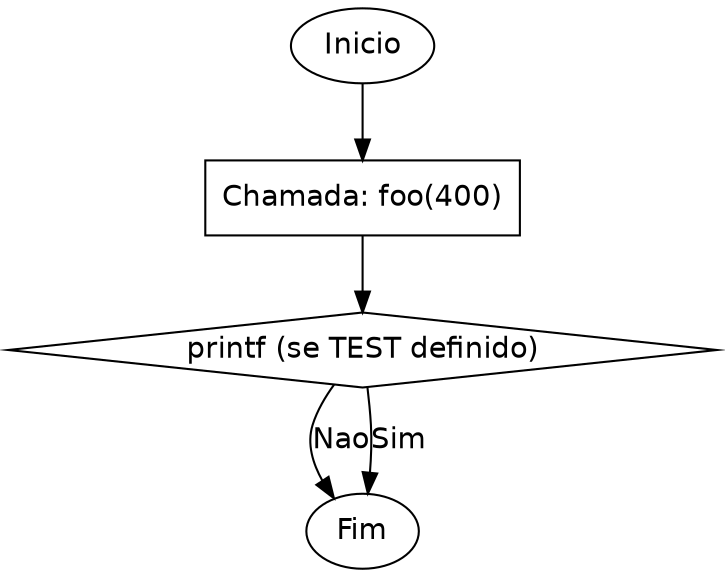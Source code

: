 digraph CFG_main {
    node [shape=box, fontname="Helvetica"];
    edge [fontname="Helvetica"];

    START [label="Inicio", shape=ellipse];
    END [label="Fim", shape=ellipse];

    N1 [label="Chamada: foo(400)"];
    N2 [label="printf (se TEST definido)", shape=diamond];

    START -> N1;
    N1 -> N2;
    N2 -> END [label="Nao"];
    N2 -> END [label="Sim"]; // printf nao afeta o fluxo
}